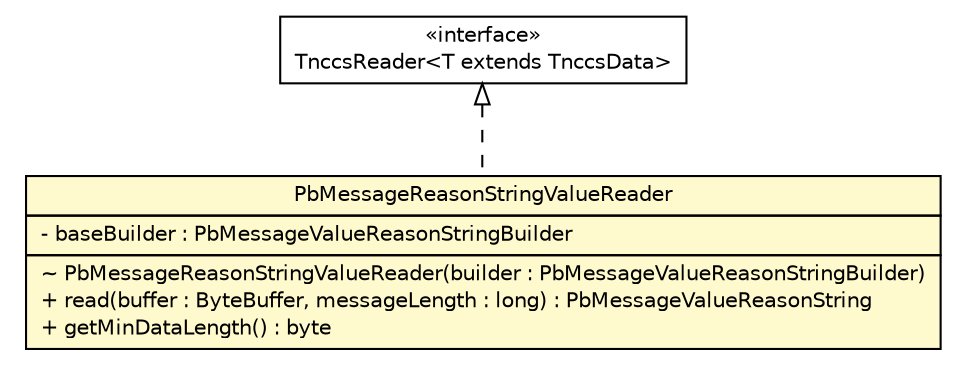 #!/usr/local/bin/dot
#
# Class diagram 
# Generated by UMLGraph version R5_6 (http://www.umlgraph.org/)
#

digraph G {
	edge [fontname="Helvetica",fontsize=10,labelfontname="Helvetica",labelfontsize=10];
	node [fontname="Helvetica",fontsize=10,shape=plaintext];
	nodesep=0.25;
	ranksep=0.5;
	// de.hsbremen.tc.tnc.message.tnccs.serialize.bytebuffer.TnccsReader<T extends de.hsbremen.tc.tnc.message.tnccs.TnccsData>
	c109087 [label=<<table title="de.hsbremen.tc.tnc.message.tnccs.serialize.bytebuffer.TnccsReader" border="0" cellborder="1" cellspacing="0" cellpadding="2" port="p" href="../../../../../../../de/hsbremen/tc/tnc/message/tnccs/serialize/bytebuffer/TnccsReader.html">
		<tr><td><table border="0" cellspacing="0" cellpadding="1">
<tr><td align="center" balign="center"> &#171;interface&#187; </td></tr>
<tr><td align="center" balign="center"> TnccsReader&lt;T extends TnccsData&gt; </td></tr>
		</table></td></tr>
		</table>>, URL="../../../../../../../de/hsbremen/tc/tnc/message/tnccs/serialize/bytebuffer/TnccsReader.html", fontname="Helvetica", fontcolor="black", fontsize=10.0];
	// org.ietf.nea.pb.serialize.reader.bytebuffer.PbMessageReasonStringValueReader
	c109357 [label=<<table title="org.ietf.nea.pb.serialize.reader.bytebuffer.PbMessageReasonStringValueReader" border="0" cellborder="1" cellspacing="0" cellpadding="2" port="p" bgcolor="lemonChiffon" href="./PbMessageReasonStringValueReader.html">
		<tr><td><table border="0" cellspacing="0" cellpadding="1">
<tr><td align="center" balign="center"> PbMessageReasonStringValueReader </td></tr>
		</table></td></tr>
		<tr><td><table border="0" cellspacing="0" cellpadding="1">
<tr><td align="left" balign="left"> - baseBuilder : PbMessageValueReasonStringBuilder </td></tr>
		</table></td></tr>
		<tr><td><table border="0" cellspacing="0" cellpadding="1">
<tr><td align="left" balign="left"> ~ PbMessageReasonStringValueReader(builder : PbMessageValueReasonStringBuilder) </td></tr>
<tr><td align="left" balign="left"> + read(buffer : ByteBuffer, messageLength : long) : PbMessageValueReasonString </td></tr>
<tr><td align="left" balign="left"> + getMinDataLength() : byte </td></tr>
		</table></td></tr>
		</table>>, URL="./PbMessageReasonStringValueReader.html", fontname="Helvetica", fontcolor="black", fontsize=10.0];
	//org.ietf.nea.pb.serialize.reader.bytebuffer.PbMessageReasonStringValueReader implements de.hsbremen.tc.tnc.message.tnccs.serialize.bytebuffer.TnccsReader<T extends de.hsbremen.tc.tnc.message.tnccs.TnccsData>
	c109087:p -> c109357:p [dir=back,arrowtail=empty,style=dashed];
}

